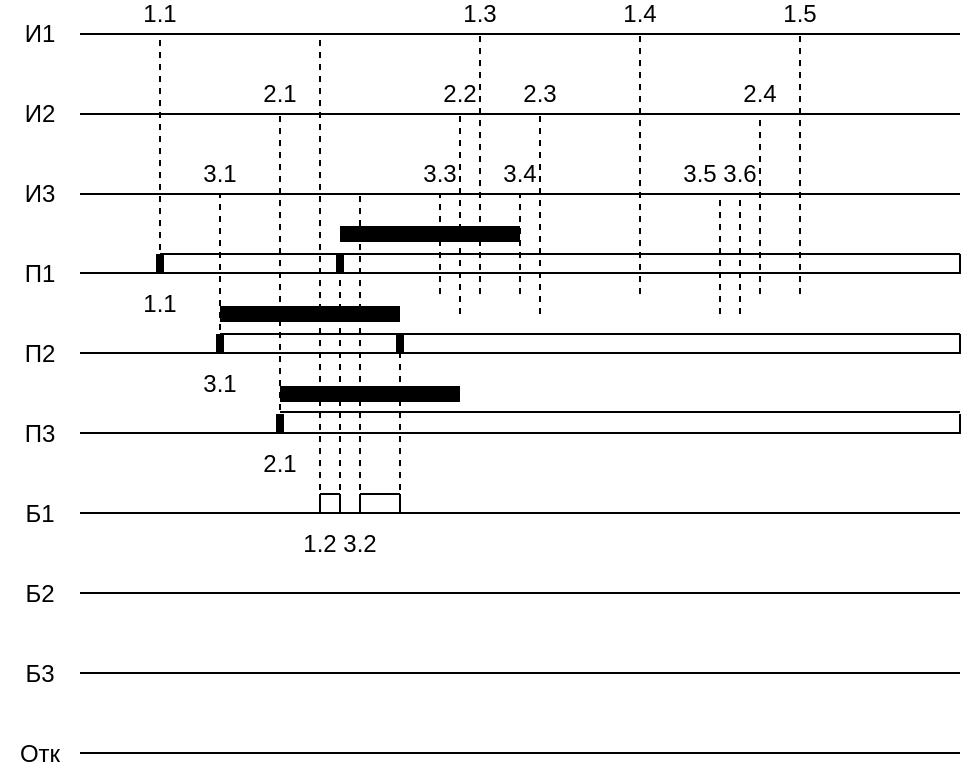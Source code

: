<mxfile version="14.0.4" type="device"><diagram id="hzzme1d8GHeLRy2AbNxB" name="Page-1"><mxGraphModel dx="868" dy="450" grid="1" gridSize="10" guides="1" tooltips="1" connect="1" arrows="1" fold="1" page="1" pageScale="1" pageWidth="827" pageHeight="1169" math="0" shadow="0"><root><mxCell id="0"/><mxCell id="1" parent="0"/><mxCell id="Z6yTbCWkEq3bjKmztv8i-11" value="И1" style="text;html=1;strokeColor=none;fillColor=none;align=center;verticalAlign=middle;whiteSpace=wrap;rounded=0;" vertex="1" parent="1"><mxGeometry y="110" width="40" height="20" as="geometry"/></mxCell><mxCell id="Z6yTbCWkEq3bjKmztv8i-12" value="И2" style="text;html=1;strokeColor=none;fillColor=none;align=center;verticalAlign=middle;whiteSpace=wrap;rounded=0;" vertex="1" parent="1"><mxGeometry y="150" width="40" height="20" as="geometry"/></mxCell><mxCell id="Z6yTbCWkEq3bjKmztv8i-13" value="И3" style="text;html=1;strokeColor=none;fillColor=none;align=center;verticalAlign=middle;whiteSpace=wrap;rounded=0;" vertex="1" parent="1"><mxGeometry y="190" width="40" height="20" as="geometry"/></mxCell><mxCell id="Z6yTbCWkEq3bjKmztv8i-14" value="П1" style="text;html=1;strokeColor=none;fillColor=none;align=center;verticalAlign=middle;whiteSpace=wrap;rounded=0;" vertex="1" parent="1"><mxGeometry y="230" width="40" height="20" as="geometry"/></mxCell><mxCell id="Z6yTbCWkEq3bjKmztv8i-15" value="П2" style="text;html=1;strokeColor=none;fillColor=none;align=center;verticalAlign=middle;whiteSpace=wrap;rounded=0;" vertex="1" parent="1"><mxGeometry y="270" width="40" height="20" as="geometry"/></mxCell><mxCell id="Z6yTbCWkEq3bjKmztv8i-16" value="П3" style="text;html=1;strokeColor=none;fillColor=none;align=center;verticalAlign=middle;whiteSpace=wrap;rounded=0;" vertex="1" parent="1"><mxGeometry y="310" width="40" height="20" as="geometry"/></mxCell><mxCell id="Z6yTbCWkEq3bjKmztv8i-17" value="Б1" style="text;html=1;strokeColor=none;fillColor=none;align=center;verticalAlign=middle;whiteSpace=wrap;rounded=0;" vertex="1" parent="1"><mxGeometry y="350" width="40" height="20" as="geometry"/></mxCell><mxCell id="Z6yTbCWkEq3bjKmztv8i-18" value="Б2" style="text;html=1;strokeColor=none;fillColor=none;align=center;verticalAlign=middle;whiteSpace=wrap;rounded=0;" vertex="1" parent="1"><mxGeometry y="390" width="40" height="20" as="geometry"/></mxCell><mxCell id="Z6yTbCWkEq3bjKmztv8i-19" value="Б3" style="text;html=1;strokeColor=none;fillColor=none;align=center;verticalAlign=middle;whiteSpace=wrap;rounded=0;" vertex="1" parent="1"><mxGeometry y="430" width="40" height="20" as="geometry"/></mxCell><mxCell id="Z6yTbCWkEq3bjKmztv8i-20" value="Отк" style="text;html=1;strokeColor=none;fillColor=none;align=center;verticalAlign=middle;whiteSpace=wrap;rounded=0;" vertex="1" parent="1"><mxGeometry y="470" width="40" height="20" as="geometry"/></mxCell><mxCell id="Z6yTbCWkEq3bjKmztv8i-1" value="" style="endArrow=none;html=1;" edge="1" parent="1"><mxGeometry x="40" y="120" width="50" height="50" as="geometry"><mxPoint x="40" y="120" as="sourcePoint"/><mxPoint x="480" y="120" as="targetPoint"/></mxGeometry></mxCell><mxCell id="Z6yTbCWkEq3bjKmztv8i-2" value="" style="endArrow=none;html=1;" edge="1" parent="1"><mxGeometry x="40" y="120" width="50" height="50" as="geometry"><mxPoint x="40" y="160" as="sourcePoint"/><mxPoint x="480" y="160" as="targetPoint"/></mxGeometry></mxCell><mxCell id="Z6yTbCWkEq3bjKmztv8i-3" value="" style="endArrow=none;html=1;" edge="1" parent="1"><mxGeometry x="40" y="120" width="50" height="50" as="geometry"><mxPoint x="40" y="200" as="sourcePoint"/><mxPoint x="480" y="200" as="targetPoint"/></mxGeometry></mxCell><mxCell id="Z6yTbCWkEq3bjKmztv8i-21" value="" style="endArrow=none;html=1;" edge="1" parent="1"><mxGeometry x="40" y="120" width="50" height="50" as="geometry"><mxPoint x="40" y="239.5" as="sourcePoint"/><mxPoint x="480" y="239.5" as="targetPoint"/></mxGeometry></mxCell><mxCell id="Z6yTbCWkEq3bjKmztv8i-22" value="" style="endArrow=none;html=1;" edge="1" parent="1"><mxGeometry x="40" y="120" width="50" height="50" as="geometry"><mxPoint x="40" y="279.5" as="sourcePoint"/><mxPoint x="480" y="279.5" as="targetPoint"/></mxGeometry></mxCell><mxCell id="Z6yTbCWkEq3bjKmztv8i-23" value="" style="endArrow=none;html=1;" edge="1" parent="1"><mxGeometry x="40" y="120" width="50" height="50" as="geometry"><mxPoint x="40" y="319.5" as="sourcePoint"/><mxPoint x="480" y="319.5" as="targetPoint"/></mxGeometry></mxCell><mxCell id="Z6yTbCWkEq3bjKmztv8i-24" value="" style="endArrow=none;html=1;" edge="1" parent="1"><mxGeometry x="40" y="120" width="50" height="50" as="geometry"><mxPoint x="40" y="359.5" as="sourcePoint"/><mxPoint x="480" y="359.5" as="targetPoint"/></mxGeometry></mxCell><mxCell id="Z6yTbCWkEq3bjKmztv8i-25" value="" style="endArrow=none;html=1;" edge="1" parent="1"><mxGeometry x="40" y="120" width="50" height="50" as="geometry"><mxPoint x="40" y="399.5" as="sourcePoint"/><mxPoint x="480" y="399.5" as="targetPoint"/></mxGeometry></mxCell><mxCell id="Z6yTbCWkEq3bjKmztv8i-26" value="" style="endArrow=none;html=1;" edge="1" parent="1"><mxGeometry x="40" y="120" width="50" height="50" as="geometry"><mxPoint x="40" y="439.5" as="sourcePoint"/><mxPoint x="480" y="439.5" as="targetPoint"/></mxGeometry></mxCell><mxCell id="Z6yTbCWkEq3bjKmztv8i-27" value="" style="endArrow=none;html=1;" edge="1" parent="1"><mxGeometry x="40" y="120" width="50" height="50" as="geometry"><mxPoint x="40" y="479.5" as="sourcePoint"/><mxPoint x="480" y="479.5" as="targetPoint"/></mxGeometry></mxCell><mxCell id="Z6yTbCWkEq3bjKmztv8i-33" value="" style="endArrow=none;dashed=1;html=1;" edge="1" parent="1"><mxGeometry width="50" height="50" relative="1" as="geometry"><mxPoint x="80" y="240" as="sourcePoint"/><mxPoint x="80" y="120" as="targetPoint"/></mxGeometry></mxCell><mxCell id="Z6yTbCWkEq3bjKmztv8i-34" value="" style="endArrow=none;dashed=1;html=1;" edge="1" parent="1"><mxGeometry width="50" height="50" relative="1" as="geometry"><mxPoint x="160" y="360" as="sourcePoint"/><mxPoint x="160" y="120" as="targetPoint"/></mxGeometry></mxCell><mxCell id="Z6yTbCWkEq3bjKmztv8i-35" value="" style="endArrow=none;dashed=1;html=1;" edge="1" parent="1"><mxGeometry width="50" height="50" relative="1" as="geometry"><mxPoint x="240" y="250" as="sourcePoint"/><mxPoint x="240" y="120" as="targetPoint"/></mxGeometry></mxCell><mxCell id="Z6yTbCWkEq3bjKmztv8i-36" value="" style="endArrow=none;dashed=1;html=1;" edge="1" parent="1"><mxGeometry width="50" height="50" relative="1" as="geometry"><mxPoint x="320" y="250" as="sourcePoint"/><mxPoint x="320" y="120" as="targetPoint"/></mxGeometry></mxCell><mxCell id="Z6yTbCWkEq3bjKmztv8i-37" value="" style="endArrow=none;dashed=1;html=1;" edge="1" parent="1"><mxGeometry width="50" height="50" relative="1" as="geometry"><mxPoint x="400" y="250" as="sourcePoint"/><mxPoint x="400" y="120" as="targetPoint"/></mxGeometry></mxCell><mxCell id="Z6yTbCWkEq3bjKmztv8i-39" value="1.1" style="text;html=1;strokeColor=none;fillColor=none;align=center;verticalAlign=middle;whiteSpace=wrap;rounded=0;" vertex="1" parent="1"><mxGeometry x="70" y="105" width="20" height="10" as="geometry"/></mxCell><mxCell id="Z6yTbCWkEq3bjKmztv8i-40" value="1.2" style="text;html=1;strokeColor=none;fillColor=none;align=center;verticalAlign=middle;whiteSpace=wrap;rounded=0;" vertex="1" parent="1"><mxGeometry x="150" y="370" width="20" height="10" as="geometry"/></mxCell><mxCell id="Z6yTbCWkEq3bjKmztv8i-41" value="1.3" style="text;html=1;strokeColor=none;fillColor=none;align=center;verticalAlign=middle;whiteSpace=wrap;rounded=0;" vertex="1" parent="1"><mxGeometry x="230" y="105" width="20" height="10" as="geometry"/></mxCell><mxCell id="Z6yTbCWkEq3bjKmztv8i-42" value="1.4" style="text;html=1;strokeColor=none;fillColor=none;align=center;verticalAlign=middle;whiteSpace=wrap;rounded=0;" vertex="1" parent="1"><mxGeometry x="310" y="105" width="20" height="10" as="geometry"/></mxCell><mxCell id="Z6yTbCWkEq3bjKmztv8i-44" value="1.5" style="text;html=1;strokeColor=none;fillColor=none;align=center;verticalAlign=middle;whiteSpace=wrap;rounded=0;" vertex="1" parent="1"><mxGeometry x="390" y="105" width="20" height="10" as="geometry"/></mxCell><mxCell id="Z6yTbCWkEq3bjKmztv8i-45" value="" style="endArrow=none;html=1;" edge="1" parent="1"><mxGeometry width="50" height="50" relative="1" as="geometry"><mxPoint x="80" y="230" as="sourcePoint"/><mxPoint x="480" y="230" as="targetPoint"/></mxGeometry></mxCell><mxCell id="Z6yTbCWkEq3bjKmztv8i-46" value="" style="endArrow=none;html=1;" edge="1" parent="1"><mxGeometry width="50" height="50" relative="1" as="geometry"><mxPoint x="480" y="240" as="sourcePoint"/><mxPoint x="480" y="230" as="targetPoint"/></mxGeometry></mxCell><mxCell id="Z6yTbCWkEq3bjKmztv8i-47" value="" style="endArrow=none;html=1;strokeWidth=4;" edge="1" parent="1"><mxGeometry width="50" height="50" relative="1" as="geometry"><mxPoint x="80" y="240" as="sourcePoint"/><mxPoint x="80" y="230" as="targetPoint"/></mxGeometry></mxCell><mxCell id="Z6yTbCWkEq3bjKmztv8i-48" value="" style="endArrow=none;dashed=1;html=1;strokeWidth=1;" edge="1" parent="1"><mxGeometry width="50" height="50" relative="1" as="geometry"><mxPoint x="140" y="320" as="sourcePoint"/><mxPoint x="140" y="160" as="targetPoint"/></mxGeometry></mxCell><mxCell id="Z6yTbCWkEq3bjKmztv8i-49" value="" style="endArrow=none;html=1;" edge="1" parent="1"><mxGeometry width="50" height="50" relative="1" as="geometry"><mxPoint x="110" y="270" as="sourcePoint"/><mxPoint x="480" y="270" as="targetPoint"/></mxGeometry></mxCell><mxCell id="Z6yTbCWkEq3bjKmztv8i-51" value="" style="endArrow=none;html=1;strokeWidth=1;" edge="1" parent="1"><mxGeometry width="50" height="50" relative="1" as="geometry"><mxPoint x="480" y="280" as="sourcePoint"/><mxPoint x="480" y="270" as="targetPoint"/></mxGeometry></mxCell><mxCell id="Z6yTbCWkEq3bjKmztv8i-53" value="" style="endArrow=none;html=1;strokeWidth=4;" edge="1" parent="1"><mxGeometry width="50" height="50" relative="1" as="geometry"><mxPoint x="110" y="280" as="sourcePoint"/><mxPoint x="110" y="270" as="targetPoint"/></mxGeometry></mxCell><mxCell id="Z6yTbCWkEq3bjKmztv8i-54" value="" style="endArrow=none;dashed=1;html=1;strokeWidth=1;" edge="1" parent="1"><mxGeometry width="50" height="50" relative="1" as="geometry"><mxPoint x="230" y="260" as="sourcePoint"/><mxPoint x="230" y="160" as="targetPoint"/></mxGeometry></mxCell><mxCell id="Z6yTbCWkEq3bjKmztv8i-55" value="" style="endArrow=none;dashed=1;html=1;strokeWidth=1;" edge="1" parent="1"><mxGeometry width="50" height="50" relative="1" as="geometry"><mxPoint x="270" y="260" as="sourcePoint"/><mxPoint x="270" y="160" as="targetPoint"/></mxGeometry></mxCell><mxCell id="Z6yTbCWkEq3bjKmztv8i-56" value="" style="endArrow=none;dashed=1;html=1;strokeWidth=1;" edge="1" parent="1"><mxGeometry width="50" height="50" relative="1" as="geometry"><mxPoint x="380" y="250" as="sourcePoint"/><mxPoint x="380" y="160" as="targetPoint"/></mxGeometry></mxCell><mxCell id="Z6yTbCWkEq3bjKmztv8i-57" value="2.1" style="text;html=1;strokeColor=none;fillColor=none;align=center;verticalAlign=middle;whiteSpace=wrap;rounded=0;" vertex="1" parent="1"><mxGeometry x="130" y="145" width="20" height="10" as="geometry"/></mxCell><mxCell id="Z6yTbCWkEq3bjKmztv8i-58" value="2.2" style="text;html=1;strokeColor=none;fillColor=none;align=center;verticalAlign=middle;whiteSpace=wrap;rounded=0;" vertex="1" parent="1"><mxGeometry x="220" y="145" width="20" height="10" as="geometry"/></mxCell><mxCell id="Z6yTbCWkEq3bjKmztv8i-59" value="2.3" style="text;html=1;strokeColor=none;fillColor=none;align=center;verticalAlign=middle;whiteSpace=wrap;rounded=0;" vertex="1" parent="1"><mxGeometry x="260" y="145" width="20" height="10" as="geometry"/></mxCell><mxCell id="Z6yTbCWkEq3bjKmztv8i-60" value="2.4" style="text;html=1;strokeColor=none;fillColor=none;align=center;verticalAlign=middle;whiteSpace=wrap;rounded=0;" vertex="1" parent="1"><mxGeometry x="370" y="145" width="20" height="10" as="geometry"/></mxCell><mxCell id="Z6yTbCWkEq3bjKmztv8i-63" value="" style="endArrow=none;dashed=1;html=1;strokeWidth=1;" edge="1" parent="1"><mxGeometry width="50" height="50" relative="1" as="geometry"><mxPoint x="110" y="280" as="sourcePoint"/><mxPoint x="110" y="200" as="targetPoint"/></mxGeometry></mxCell><mxCell id="Z6yTbCWkEq3bjKmztv8i-64" value="" style="endArrow=none;html=1;" edge="1" parent="1"><mxGeometry width="50" height="50" relative="1" as="geometry"><mxPoint x="140" y="309" as="sourcePoint"/><mxPoint x="480" y="309" as="targetPoint"/></mxGeometry></mxCell><mxCell id="Z6yTbCWkEq3bjKmztv8i-66" value="" style="endArrow=none;html=1;strokeWidth=1;" edge="1" parent="1"><mxGeometry width="50" height="50" relative="1" as="geometry"><mxPoint x="480" y="310" as="sourcePoint"/><mxPoint x="480" y="320" as="targetPoint"/></mxGeometry></mxCell><mxCell id="Z6yTbCWkEq3bjKmztv8i-68" value="" style="endArrow=none;html=1;strokeWidth=4;" edge="1" parent="1"><mxGeometry width="50" height="50" relative="1" as="geometry"><mxPoint x="140" y="320" as="sourcePoint"/><mxPoint x="140" y="310" as="targetPoint"/></mxGeometry></mxCell><mxCell id="Z6yTbCWkEq3bjKmztv8i-71" value="3.1" style="text;html=1;strokeColor=none;fillColor=none;align=center;verticalAlign=middle;whiteSpace=wrap;rounded=0;" vertex="1" parent="1"><mxGeometry x="100" y="185" width="20" height="10" as="geometry"/></mxCell><mxCell id="Z6yTbCWkEq3bjKmztv8i-72" value="" style="endArrow=none;dashed=1;html=1;strokeWidth=1;" edge="1" parent="1"><mxGeometry width="50" height="50" relative="1" as="geometry"><mxPoint x="180" y="360" as="sourcePoint"/><mxPoint x="180" y="200" as="targetPoint"/></mxGeometry></mxCell><mxCell id="Z6yTbCWkEq3bjKmztv8i-73" value="" style="endArrow=none;dashed=1;html=1;strokeWidth=1;" edge="1" parent="1"><mxGeometry width="50" height="50" relative="1" as="geometry"><mxPoint x="220" y="250" as="sourcePoint"/><mxPoint x="220" y="200" as="targetPoint"/></mxGeometry></mxCell><mxCell id="Z6yTbCWkEq3bjKmztv8i-74" value="" style="endArrow=none;dashed=1;html=1;strokeWidth=1;" edge="1" parent="1"><mxGeometry width="50" height="50" relative="1" as="geometry"><mxPoint x="260" y="250" as="sourcePoint"/><mxPoint x="260" y="200" as="targetPoint"/></mxGeometry></mxCell><mxCell id="Z6yTbCWkEq3bjKmztv8i-75" value="3.2" style="text;html=1;strokeColor=none;fillColor=none;align=center;verticalAlign=middle;whiteSpace=wrap;rounded=0;" vertex="1" parent="1"><mxGeometry x="170" y="370" width="20" height="10" as="geometry"/></mxCell><mxCell id="Z6yTbCWkEq3bjKmztv8i-76" value="3.3" style="text;html=1;strokeColor=none;fillColor=none;align=center;verticalAlign=middle;whiteSpace=wrap;rounded=0;" vertex="1" parent="1"><mxGeometry x="210" y="185" width="20" height="10" as="geometry"/></mxCell><mxCell id="Z6yTbCWkEq3bjKmztv8i-79" value="3.4" style="text;html=1;strokeColor=none;fillColor=none;align=center;verticalAlign=middle;whiteSpace=wrap;rounded=0;" vertex="1" parent="1"><mxGeometry x="250" y="185" width="20" height="10" as="geometry"/></mxCell><mxCell id="Z6yTbCWkEq3bjKmztv8i-80" value="" style="endArrow=none;dashed=1;html=1;strokeWidth=1;" edge="1" parent="1"><mxGeometry width="50" height="50" relative="1" as="geometry"><mxPoint x="370" y="260" as="sourcePoint"/><mxPoint x="370" y="200" as="targetPoint"/></mxGeometry></mxCell><mxCell id="Z6yTbCWkEq3bjKmztv8i-81" value="" style="endArrow=none;dashed=1;html=1;strokeWidth=1;" edge="1" parent="1"><mxGeometry width="50" height="50" relative="1" as="geometry"><mxPoint x="360" y="260" as="sourcePoint"/><mxPoint x="360" y="200" as="targetPoint"/></mxGeometry></mxCell><mxCell id="Z6yTbCWkEq3bjKmztv8i-82" value="3.5" style="text;html=1;strokeColor=none;fillColor=none;align=center;verticalAlign=middle;whiteSpace=wrap;rounded=0;" vertex="1" parent="1"><mxGeometry x="340" y="185" width="20" height="10" as="geometry"/></mxCell><mxCell id="Z6yTbCWkEq3bjKmztv8i-84" value="3.6" style="text;html=1;strokeColor=none;fillColor=none;align=center;verticalAlign=middle;whiteSpace=wrap;rounded=0;" vertex="1" parent="1"><mxGeometry x="360" y="185" width="20" height="10" as="geometry"/></mxCell><mxCell id="Z6yTbCWkEq3bjKmztv8i-86" value="" style="endArrow=none;html=1;strokeWidth=1;" edge="1" parent="1"><mxGeometry width="50" height="50" relative="1" as="geometry"><mxPoint x="160" y="360" as="sourcePoint"/><mxPoint x="160" y="350" as="targetPoint"/></mxGeometry></mxCell><mxCell id="Z6yTbCWkEq3bjKmztv8i-87" value="" style="endArrow=none;html=1;strokeWidth=1;" edge="1" parent="1"><mxGeometry width="50" height="50" relative="1" as="geometry"><mxPoint x="180" y="360" as="sourcePoint"/><mxPoint x="180" y="350" as="targetPoint"/></mxGeometry></mxCell><mxCell id="Z6yTbCWkEq3bjKmztv8i-88" value="" style="endArrow=none;html=1;strokeWidth=8;" edge="1" parent="1"><mxGeometry width="50" height="50" relative="1" as="geometry"><mxPoint x="260" y="220" as="sourcePoint"/><mxPoint x="170" y="220" as="targetPoint"/></mxGeometry></mxCell><mxCell id="Z6yTbCWkEq3bjKmztv8i-90" value="" style="endArrow=none;html=1;strokeWidth=8;" edge="1" parent="1"><mxGeometry width="50" height="50" relative="1" as="geometry"><mxPoint x="200" y="260" as="sourcePoint"/><mxPoint x="110" y="260" as="targetPoint"/></mxGeometry></mxCell><mxCell id="Z6yTbCWkEq3bjKmztv8i-91" value="" style="endArrow=none;html=1;strokeWidth=8;" edge="1" parent="1"><mxGeometry width="50" height="50" relative="1" as="geometry"><mxPoint x="230" y="300" as="sourcePoint"/><mxPoint x="140" y="300" as="targetPoint"/></mxGeometry></mxCell><mxCell id="Z6yTbCWkEq3bjKmztv8i-92" value="" style="endArrow=none;html=1;strokeWidth=1;" edge="1" parent="1"><mxGeometry width="50" height="50" relative="1" as="geometry"><mxPoint x="160" y="350" as="sourcePoint"/><mxPoint x="170" y="350" as="targetPoint"/></mxGeometry></mxCell><mxCell id="Z6yTbCWkEq3bjKmztv8i-93" value="" style="endArrow=none;html=1;strokeWidth=1;" edge="1" parent="1"><mxGeometry width="50" height="50" relative="1" as="geometry"><mxPoint x="170" y="360" as="sourcePoint"/><mxPoint x="170" y="350" as="targetPoint"/></mxGeometry></mxCell><mxCell id="Z6yTbCWkEq3bjKmztv8i-94" value="" style="endArrow=none;dashed=1;html=1;strokeWidth=1;" edge="1" parent="1"><mxGeometry width="50" height="50" relative="1" as="geometry"><mxPoint x="170" y="360" as="sourcePoint"/><mxPoint x="170" y="230" as="targetPoint"/></mxGeometry></mxCell><mxCell id="Z6yTbCWkEq3bjKmztv8i-96" value="" style="endArrow=none;html=1;strokeWidth=4;" edge="1" parent="1"><mxGeometry width="50" height="50" relative="1" as="geometry"><mxPoint x="170" y="240" as="sourcePoint"/><mxPoint x="170" y="230" as="targetPoint"/></mxGeometry></mxCell><mxCell id="Z6yTbCWkEq3bjKmztv8i-97" value="1.1" style="text;html=1;strokeColor=none;fillColor=none;align=center;verticalAlign=middle;whiteSpace=wrap;rounded=0;" vertex="1" parent="1"><mxGeometry x="70" y="250" width="20" height="10" as="geometry"/></mxCell><mxCell id="Z6yTbCWkEq3bjKmztv8i-106" value="3.1" style="text;html=1;strokeColor=none;fillColor=none;align=center;verticalAlign=middle;whiteSpace=wrap;rounded=0;" vertex="1" parent="1"><mxGeometry x="100" y="290" width="20" height="10" as="geometry"/></mxCell><mxCell id="Z6yTbCWkEq3bjKmztv8i-108" value="2.1" style="text;html=1;strokeColor=none;fillColor=none;align=center;verticalAlign=middle;whiteSpace=wrap;rounded=0;" vertex="1" parent="1"><mxGeometry x="130" y="330" width="20" height="10" as="geometry"/></mxCell><mxCell id="Z6yTbCWkEq3bjKmztv8i-110" value="" style="endArrow=none;html=1;strokeWidth=1;" edge="1" parent="1"><mxGeometry width="50" height="50" relative="1" as="geometry"><mxPoint x="180" y="350" as="sourcePoint"/><mxPoint x="200" y="350" as="targetPoint"/></mxGeometry></mxCell><mxCell id="Z6yTbCWkEq3bjKmztv8i-111" value="" style="endArrow=none;html=1;strokeWidth=1;" edge="1" parent="1"><mxGeometry width="50" height="50" relative="1" as="geometry"><mxPoint x="200" y="360" as="sourcePoint"/><mxPoint x="200" y="350" as="targetPoint"/></mxGeometry></mxCell><mxCell id="Z6yTbCWkEq3bjKmztv8i-114" value="" style="endArrow=none;dashed=1;html=1;strokeWidth=1;" edge="1" parent="1"><mxGeometry width="50" height="50" relative="1" as="geometry"><mxPoint x="200" y="360" as="sourcePoint"/><mxPoint x="200" y="270" as="targetPoint"/></mxGeometry></mxCell><mxCell id="Z6yTbCWkEq3bjKmztv8i-115" value="" style="endArrow=none;html=1;strokeWidth=4;" edge="1" parent="1"><mxGeometry width="50" height="50" relative="1" as="geometry"><mxPoint x="200" y="280" as="sourcePoint"/><mxPoint x="200" y="270" as="targetPoint"/></mxGeometry></mxCell></root></mxGraphModel></diagram></mxfile>